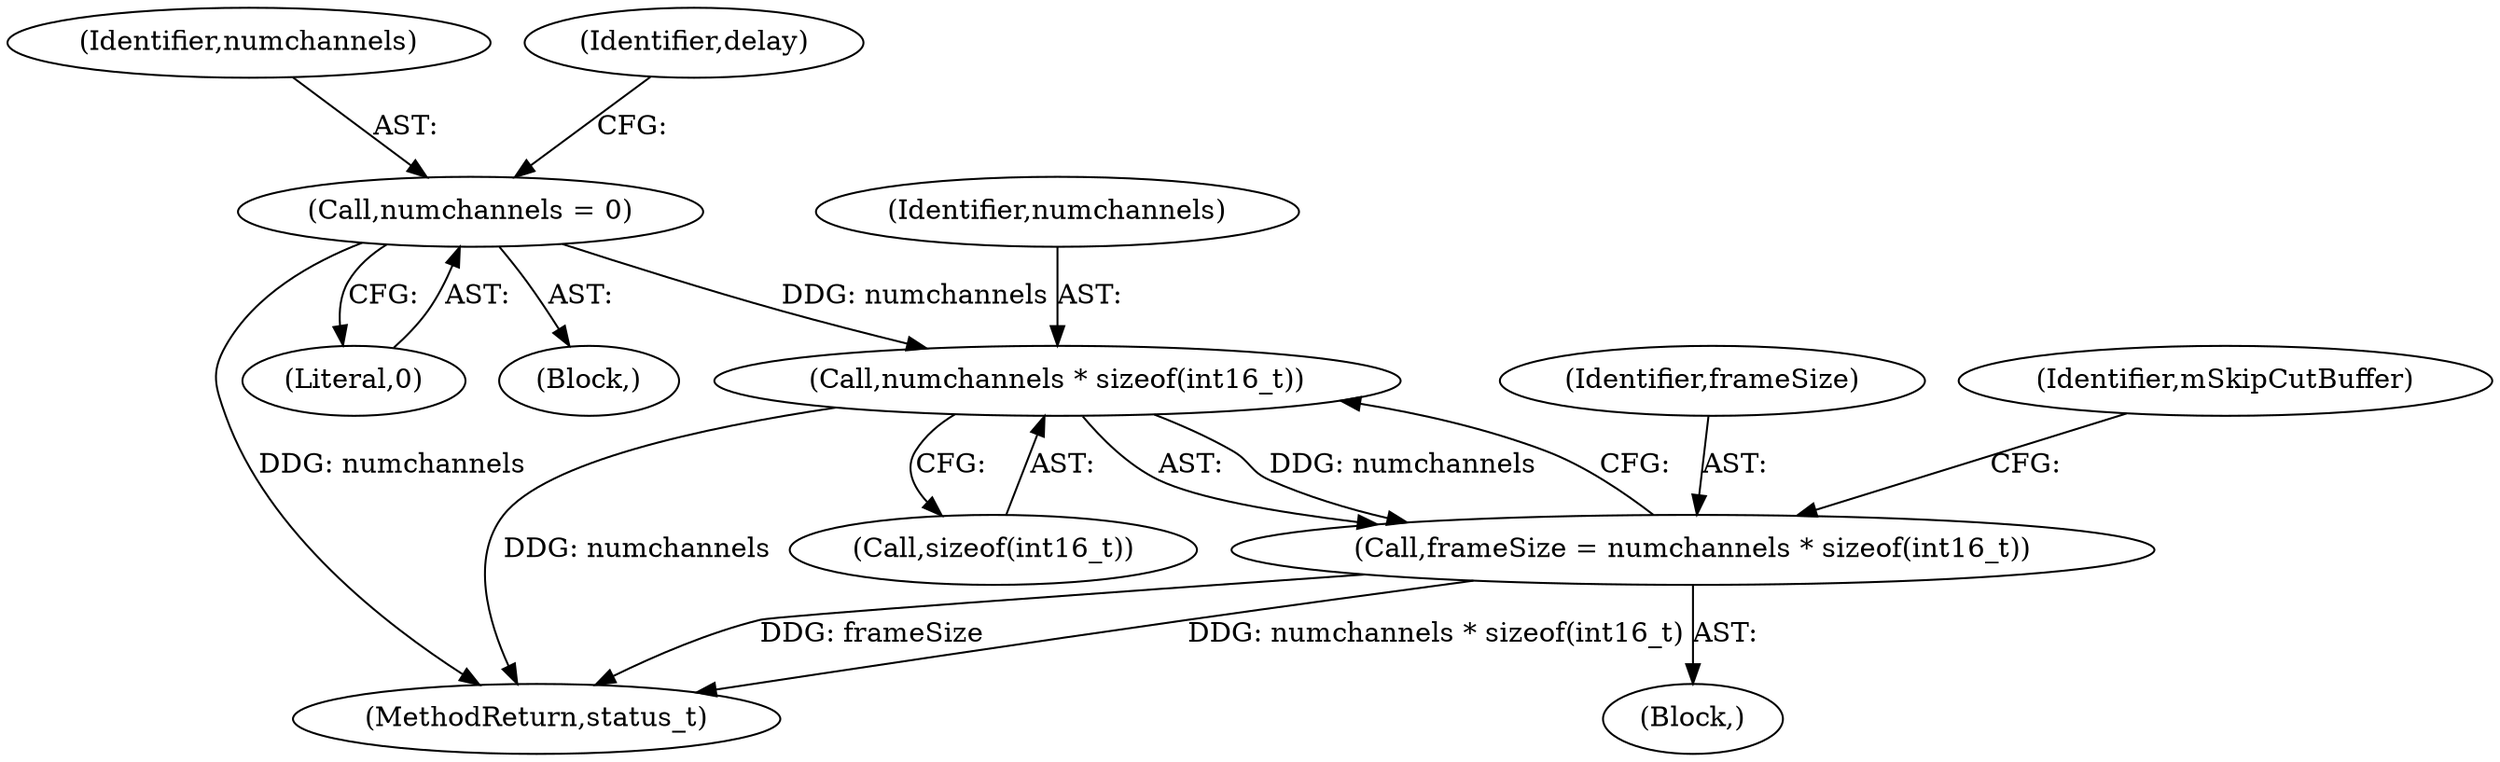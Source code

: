digraph "0_Android_97837bb6cbac21ea679843a0037779d3834bed64@API" {
"1000488" [label="(Call,numchannels * sizeof(int16_t))"];
"1000471" [label="(Call,numchannels = 0)"];
"1000486" [label="(Call,frameSize = numchannels * sizeof(int16_t))"];
"1000472" [label="(Identifier,numchannels)"];
"1000487" [label="(Identifier,frameSize)"];
"1000484" [label="(Block,)"];
"1000488" [label="(Call,numchannels * sizeof(int16_t))"];
"1000486" [label="(Call,frameSize = numchannels * sizeof(int16_t))"];
"1000579" [label="(MethodReturn,status_t)"];
"1000471" [label="(Call,numchannels = 0)"];
"1000490" [label="(Call,sizeof(int16_t))"];
"1000489" [label="(Identifier,numchannels)"];
"1000473" [label="(Literal,0)"];
"1000476" [label="(Identifier,delay)"];
"1000494" [label="(Identifier,mSkipCutBuffer)"];
"1000437" [label="(Block,)"];
"1000488" -> "1000486"  [label="AST: "];
"1000488" -> "1000490"  [label="CFG: "];
"1000489" -> "1000488"  [label="AST: "];
"1000490" -> "1000488"  [label="AST: "];
"1000486" -> "1000488"  [label="CFG: "];
"1000488" -> "1000579"  [label="DDG: numchannels"];
"1000488" -> "1000486"  [label="DDG: numchannels"];
"1000471" -> "1000488"  [label="DDG: numchannels"];
"1000471" -> "1000437"  [label="AST: "];
"1000471" -> "1000473"  [label="CFG: "];
"1000472" -> "1000471"  [label="AST: "];
"1000473" -> "1000471"  [label="AST: "];
"1000476" -> "1000471"  [label="CFG: "];
"1000471" -> "1000579"  [label="DDG: numchannels"];
"1000486" -> "1000484"  [label="AST: "];
"1000487" -> "1000486"  [label="AST: "];
"1000494" -> "1000486"  [label="CFG: "];
"1000486" -> "1000579"  [label="DDG: numchannels * sizeof(int16_t)"];
"1000486" -> "1000579"  [label="DDG: frameSize"];
}
